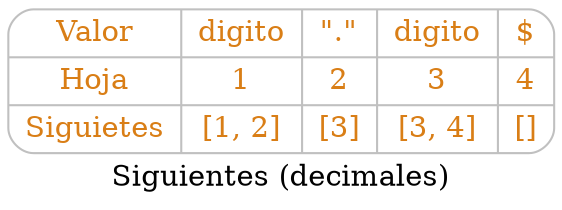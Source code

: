 digraph structs {

	node [shape=Mrecord color=gray fontcolor="#d97e16"];
label ="Siguientes (decimales)";
struct1 [label=" { Valor | Hoja| Siguietes } | 
{ digito| 1 | [1, 2]}|
{ \".\"| 2 | [3]}|
{ digito| 3 | [3, 4]}|
{ $| 4 | []}
"];
 }